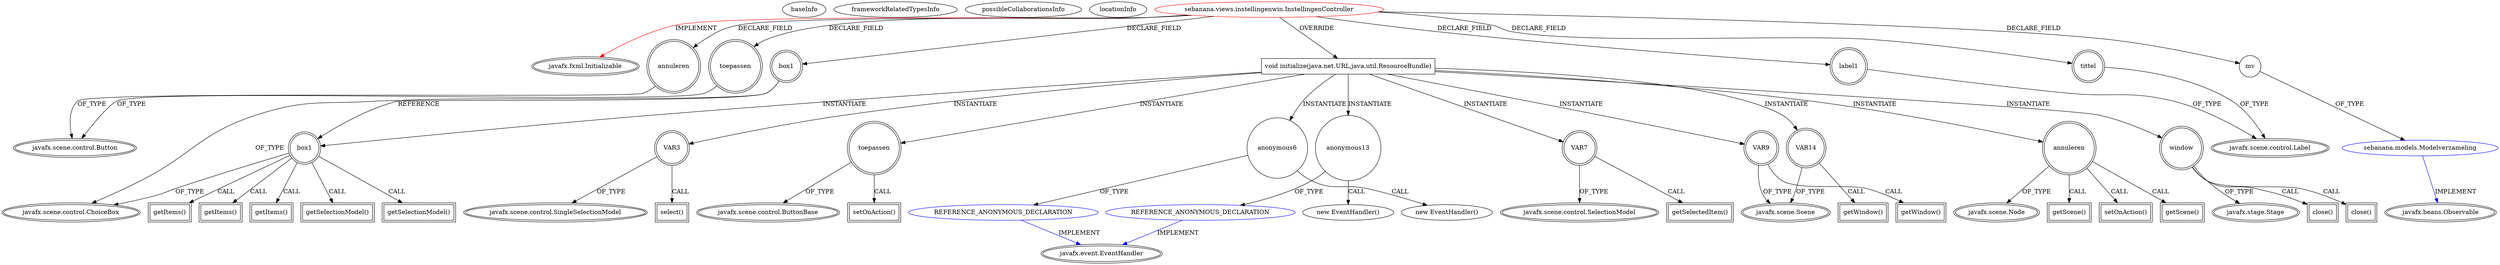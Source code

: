 digraph {
baseInfo[graphId=4137,category="extension_graph",isAnonymous=false,possibleRelation=true]
frameworkRelatedTypesInfo[0="javafx.fxml.Initializable"]
possibleCollaborationsInfo[0="4137~FIELD_DECLARATION-~javafx.fxml.Initializable ~javafx.beans.Observable ~false~false",1="4137~OVERRIDING_METHOD_DECLARATION-INSTANTIATION-~javafx.fxml.Initializable ~javafx.event.EventHandler ~false~true"]
locationInfo[projectName="sebbafer-Sebanana",filePath="/sebbafer-Sebanana/Sebanana-master/src/sebanana/views/instellingenwin/InstellingenController.java",contextSignature="InstellingenController",graphId="4137"]
0[label="sebanana.views.instellingenwin.InstellingenController",vertexType="ROOT_CLIENT_CLASS_DECLARATION",isFrameworkType=false,color=red]
1[label="javafx.fxml.Initializable",vertexType="FRAMEWORK_INTERFACE_TYPE",isFrameworkType=true,peripheries=2]
2[label="annuleren",vertexType="FIELD_DECLARATION",isFrameworkType=true,peripheries=2,shape=circle]
3[label="javafx.scene.control.Button",vertexType="FRAMEWORK_CLASS_TYPE",isFrameworkType=true,peripheries=2]
4[label="box1",vertexType="FIELD_DECLARATION",isFrameworkType=true,peripheries=2,shape=circle]
5[label="javafx.scene.control.ChoiceBox",vertexType="FRAMEWORK_CLASS_TYPE",isFrameworkType=true,peripheries=2]
6[label="label1",vertexType="FIELD_DECLARATION",isFrameworkType=true,peripheries=2,shape=circle]
7[label="javafx.scene.control.Label",vertexType="FRAMEWORK_CLASS_TYPE",isFrameworkType=true,peripheries=2]
8[label="mv",vertexType="FIELD_DECLARATION",isFrameworkType=false,shape=circle]
9[label="sebanana.models.Modelverzameling",vertexType="REFERENCE_CLIENT_CLASS_DECLARATION",isFrameworkType=false,color=blue]
10[label="javafx.beans.Observable",vertexType="FRAMEWORK_INTERFACE_TYPE",isFrameworkType=true,peripheries=2]
11[label="tittel",vertexType="FIELD_DECLARATION",isFrameworkType=true,peripheries=2,shape=circle]
13[label="toepassen",vertexType="FIELD_DECLARATION",isFrameworkType=true,peripheries=2,shape=circle]
15[label="void initialize(java.net.URL,java.util.ResourceBundle)",vertexType="OVERRIDING_METHOD_DECLARATION",isFrameworkType=false,shape=box]
16[label="box1",vertexType="VARIABLE_EXPRESION",isFrameworkType=true,peripheries=2,shape=circle]
17[label="getItems()",vertexType="INSIDE_CALL",isFrameworkType=true,peripheries=2,shape=box]
20[label="getItems()",vertexType="INSIDE_CALL",isFrameworkType=true,peripheries=2,shape=box]
22[label="getItems()",vertexType="INSIDE_CALL",isFrameworkType=true,peripheries=2,shape=box]
23[label="VAR3",vertexType="VARIABLE_EXPRESION",isFrameworkType=true,peripheries=2,shape=circle]
25[label="javafx.scene.control.SingleSelectionModel",vertexType="FRAMEWORK_CLASS_TYPE",isFrameworkType=true,peripheries=2]
24[label="select()",vertexType="INSIDE_CALL",isFrameworkType=true,peripheries=2,shape=box]
27[label="getSelectionModel()",vertexType="INSIDE_CALL",isFrameworkType=true,peripheries=2,shape=box]
28[label="toepassen",vertexType="VARIABLE_EXPRESION",isFrameworkType=true,peripheries=2,shape=circle]
30[label="javafx.scene.control.ButtonBase",vertexType="FRAMEWORK_CLASS_TYPE",isFrameworkType=true,peripheries=2]
29[label="setOnAction()",vertexType="INSIDE_CALL",isFrameworkType=true,peripheries=2,shape=box]
32[label="anonymous6",vertexType="VARIABLE_EXPRESION",isFrameworkType=false,shape=circle]
33[label="REFERENCE_ANONYMOUS_DECLARATION",vertexType="REFERENCE_ANONYMOUS_DECLARATION",isFrameworkType=false,color=blue]
34[label="javafx.event.EventHandler",vertexType="FRAMEWORK_INTERFACE_TYPE",isFrameworkType=true,peripheries=2]
31[label="new EventHandler()",vertexType="CONSTRUCTOR_CALL",isFrameworkType=false]
35[label="VAR7",vertexType="VARIABLE_EXPRESION",isFrameworkType=true,peripheries=2,shape=circle]
37[label="javafx.scene.control.SelectionModel",vertexType="FRAMEWORK_CLASS_TYPE",isFrameworkType=true,peripheries=2]
36[label="getSelectedItem()",vertexType="INSIDE_CALL",isFrameworkType=true,peripheries=2,shape=box]
39[label="getSelectionModel()",vertexType="INSIDE_CALL",isFrameworkType=true,peripheries=2,shape=box]
40[label="VAR9",vertexType="VARIABLE_EXPRESION",isFrameworkType=true,peripheries=2,shape=circle]
42[label="javafx.scene.Scene",vertexType="FRAMEWORK_CLASS_TYPE",isFrameworkType=true,peripheries=2]
41[label="getWindow()",vertexType="INSIDE_CALL",isFrameworkType=true,peripheries=2,shape=box]
43[label="annuleren",vertexType="VARIABLE_EXPRESION",isFrameworkType=true,peripheries=2,shape=circle]
45[label="javafx.scene.Node",vertexType="FRAMEWORK_CLASS_TYPE",isFrameworkType=true,peripheries=2]
44[label="getScene()",vertexType="INSIDE_CALL",isFrameworkType=true,peripheries=2,shape=box]
46[label="window",vertexType="VARIABLE_EXPRESION",isFrameworkType=true,peripheries=2,shape=circle]
48[label="javafx.stage.Stage",vertexType="FRAMEWORK_CLASS_TYPE",isFrameworkType=true,peripheries=2]
47[label="close()",vertexType="INSIDE_CALL",isFrameworkType=true,peripheries=2,shape=box]
50[label="setOnAction()",vertexType="INSIDE_CALL",isFrameworkType=true,peripheries=2,shape=box]
52[label="anonymous13",vertexType="VARIABLE_EXPRESION",isFrameworkType=false,shape=circle]
53[label="REFERENCE_ANONYMOUS_DECLARATION",vertexType="REFERENCE_ANONYMOUS_DECLARATION",isFrameworkType=false,color=blue]
51[label="new EventHandler()",vertexType="CONSTRUCTOR_CALL",isFrameworkType=false]
55[label="VAR14",vertexType="VARIABLE_EXPRESION",isFrameworkType=true,peripheries=2,shape=circle]
56[label="getWindow()",vertexType="INSIDE_CALL",isFrameworkType=true,peripheries=2,shape=box]
59[label="getScene()",vertexType="INSIDE_CALL",isFrameworkType=true,peripheries=2,shape=box]
61[label="close()",vertexType="INSIDE_CALL",isFrameworkType=true,peripheries=2,shape=box]
0->1[label="IMPLEMENT",color=red]
0->2[label="DECLARE_FIELD"]
2->3[label="OF_TYPE"]
0->4[label="DECLARE_FIELD"]
4->5[label="OF_TYPE"]
0->6[label="DECLARE_FIELD"]
6->7[label="OF_TYPE"]
0->8[label="DECLARE_FIELD"]
9->10[label="IMPLEMENT",color=blue]
8->9[label="OF_TYPE"]
0->11[label="DECLARE_FIELD"]
11->7[label="OF_TYPE"]
0->13[label="DECLARE_FIELD"]
13->3[label="OF_TYPE"]
0->15[label="OVERRIDE"]
15->16[label="INSTANTIATE"]
4->16[label="REFERENCE"]
16->5[label="OF_TYPE"]
16->17[label="CALL"]
16->20[label="CALL"]
16->22[label="CALL"]
15->23[label="INSTANTIATE"]
23->25[label="OF_TYPE"]
23->24[label="CALL"]
16->27[label="CALL"]
15->28[label="INSTANTIATE"]
28->30[label="OF_TYPE"]
28->29[label="CALL"]
15->32[label="INSTANTIATE"]
33->34[label="IMPLEMENT",color=blue]
32->33[label="OF_TYPE"]
32->31[label="CALL"]
15->35[label="INSTANTIATE"]
35->37[label="OF_TYPE"]
35->36[label="CALL"]
16->39[label="CALL"]
15->40[label="INSTANTIATE"]
40->42[label="OF_TYPE"]
40->41[label="CALL"]
15->43[label="INSTANTIATE"]
43->45[label="OF_TYPE"]
43->44[label="CALL"]
15->46[label="INSTANTIATE"]
46->48[label="OF_TYPE"]
46->47[label="CALL"]
43->50[label="CALL"]
15->52[label="INSTANTIATE"]
53->34[label="IMPLEMENT",color=blue]
52->53[label="OF_TYPE"]
52->51[label="CALL"]
15->55[label="INSTANTIATE"]
55->42[label="OF_TYPE"]
55->56[label="CALL"]
43->59[label="CALL"]
46->61[label="CALL"]
}

